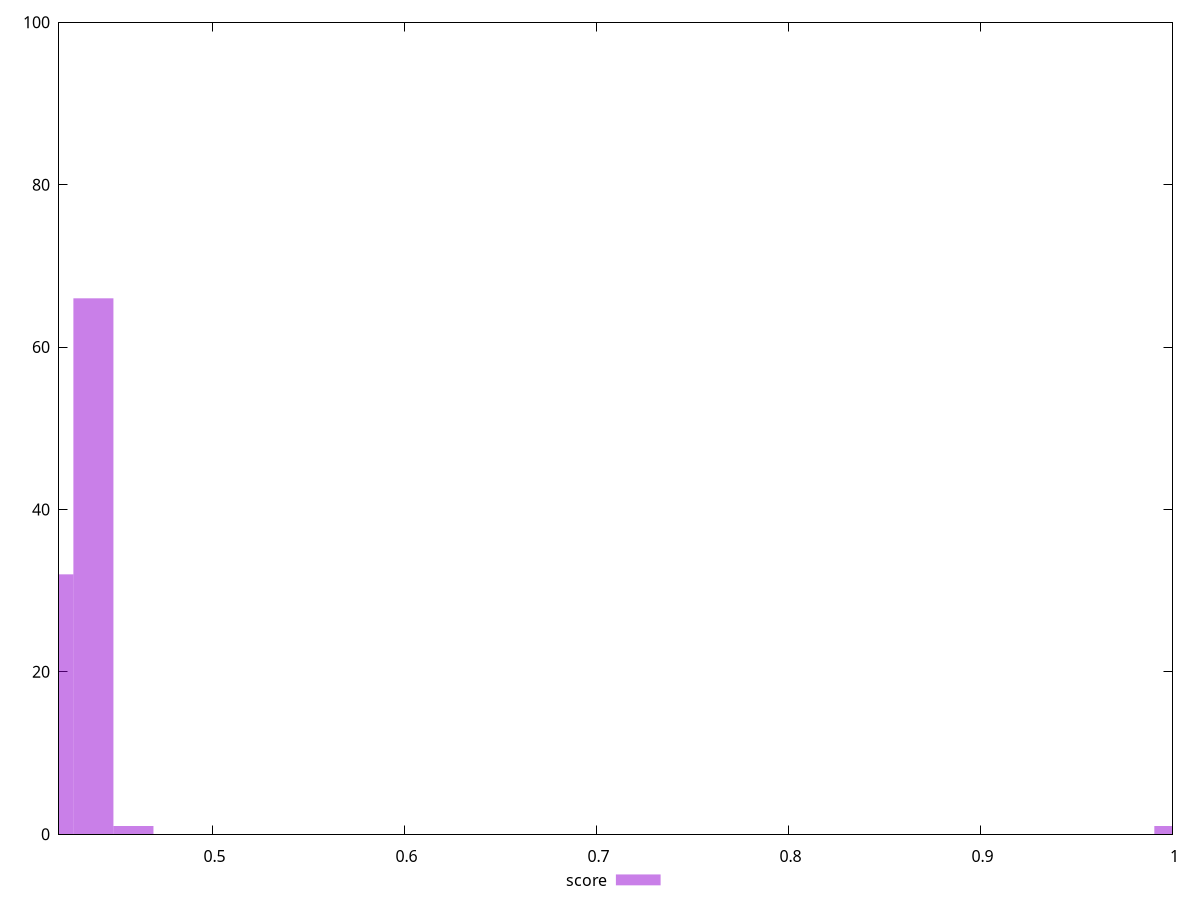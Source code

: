 reset

$score <<EOF
1.0009612399836856 1
0.4170671833265357 32
0.43792054249286244 66
0.45877390165918924 1
EOF

set key outside below
set boxwidth 0.020853359166326784
set xrange [0.42:1]
set yrange [0:100]
set trange [0:100]
set style fill transparent solid 0.5 noborder
set terminal svg size 640, 490 enhanced background rgb 'white'
set output "report_00009_2021-02-08T22-37-41.559Z/uses-rel-preload/samples/pages+cached/score/histogram.svg"

plot $score title "score" with boxes

reset
